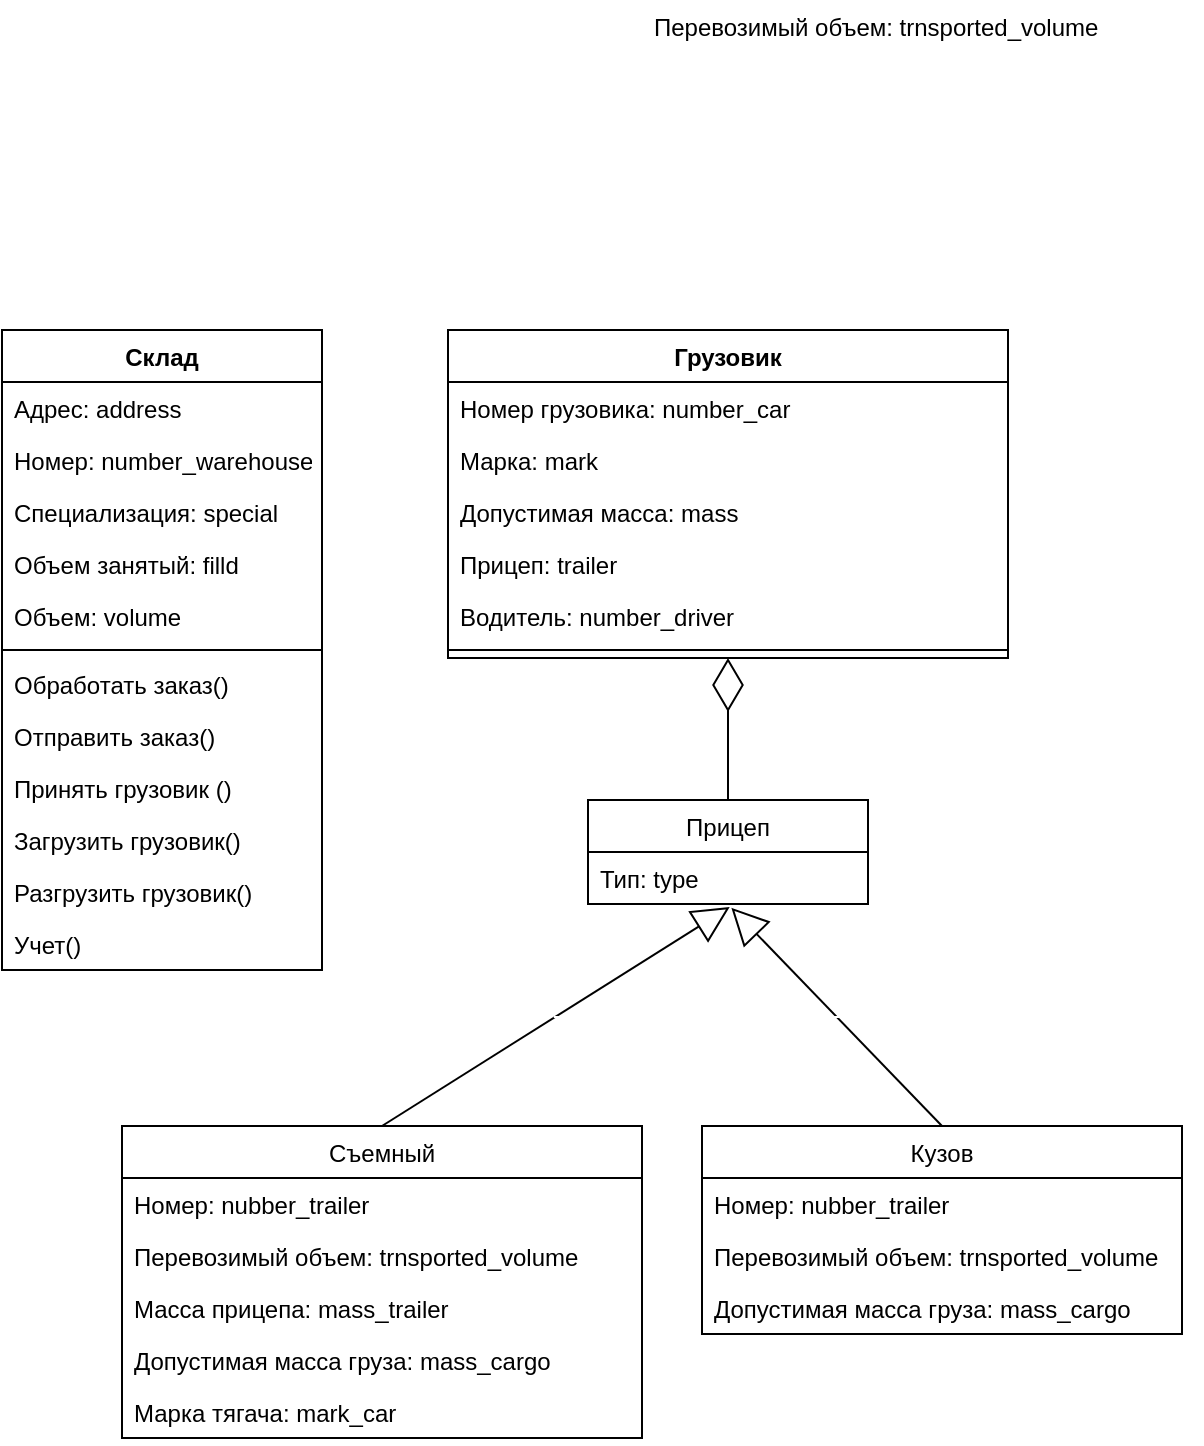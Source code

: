 <mxfile version="12.1.9" type="github" pages="1">
  <diagram id="NGD95aa_-Jsbr38sNdM5" name="Page-1">
    <mxGraphModel dx="854" dy="1637" grid="1" gridSize="10" guides="1" tooltips="1" connect="1" arrows="1" fold="1" page="1" pageScale="1" pageWidth="827" pageHeight="1169" math="0" shadow="0">
      <root>
        <mxCell id="0"/>
        <mxCell id="1" parent="0"/>
        <mxCell id="xU7I3kJ0ikv3llUq3RVz-10" value="Склад" style="swimlane;fontStyle=1;align=center;verticalAlign=top;childLayout=stackLayout;horizontal=1;startSize=26;horizontalStack=0;resizeParent=1;resizeParentMax=0;resizeLast=0;collapsible=1;marginBottom=0;" parent="1" vertex="1">
          <mxGeometry x="190" y="-905" width="160" height="320" as="geometry"/>
        </mxCell>
        <mxCell id="xU7I3kJ0ikv3llUq3RVz-14" value="Адрес: address" style="text;strokeColor=none;fillColor=none;align=left;verticalAlign=top;spacingLeft=4;spacingRight=4;overflow=hidden;rotatable=0;points=[[0,0.5],[1,0.5]];portConstraint=eastwest;" parent="xU7I3kJ0ikv3llUq3RVz-10" vertex="1">
          <mxGeometry y="26" width="160" height="26" as="geometry"/>
        </mxCell>
        <mxCell id="iKKsQ9cDpGdSeEaxgpq8-1" value="Номер: number_warehouse" style="text;strokeColor=none;fillColor=none;align=left;verticalAlign=top;spacingLeft=4;spacingRight=4;overflow=hidden;rotatable=0;points=[[0,0.5],[1,0.5]];portConstraint=eastwest;" vertex="1" parent="xU7I3kJ0ikv3llUq3RVz-10">
          <mxGeometry y="52" width="160" height="26" as="geometry"/>
        </mxCell>
        <mxCell id="xU7I3kJ0ikv3llUq3RVz-17" value="Специализация: special" style="text;strokeColor=none;fillColor=none;align=left;verticalAlign=top;spacingLeft=4;spacingRight=4;overflow=hidden;rotatable=0;points=[[0,0.5],[1,0.5]];portConstraint=eastwest;" parent="xU7I3kJ0ikv3llUq3RVz-10" vertex="1">
          <mxGeometry y="78" width="160" height="26" as="geometry"/>
        </mxCell>
        <mxCell id="xU7I3kJ0ikv3llUq3RVz-16" value="Объем занятый: filld" style="text;strokeColor=none;fillColor=none;align=left;verticalAlign=top;spacingLeft=4;spacingRight=4;overflow=hidden;rotatable=0;points=[[0,0.5],[1,0.5]];portConstraint=eastwest;" parent="xU7I3kJ0ikv3llUq3RVz-10" vertex="1">
          <mxGeometry y="104" width="160" height="26" as="geometry"/>
        </mxCell>
        <mxCell id="xU7I3kJ0ikv3llUq3RVz-15" value="Объем: volume" style="text;strokeColor=none;fillColor=none;align=left;verticalAlign=top;spacingLeft=4;spacingRight=4;overflow=hidden;rotatable=0;points=[[0,0.5],[1,0.5]];portConstraint=eastwest;" parent="xU7I3kJ0ikv3llUq3RVz-10" vertex="1">
          <mxGeometry y="130" width="160" height="26" as="geometry"/>
        </mxCell>
        <mxCell id="xU7I3kJ0ikv3llUq3RVz-12" value="" style="line;strokeWidth=1;fillColor=none;align=left;verticalAlign=middle;spacingTop=-1;spacingLeft=3;spacingRight=3;rotatable=0;labelPosition=right;points=[];portConstraint=eastwest;" parent="xU7I3kJ0ikv3llUq3RVz-10" vertex="1">
          <mxGeometry y="156" width="160" height="8" as="geometry"/>
        </mxCell>
        <mxCell id="xU7I3kJ0ikv3llUq3RVz-13" value="Обработать заказ()" style="text;strokeColor=none;fillColor=none;align=left;verticalAlign=top;spacingLeft=4;spacingRight=4;overflow=hidden;rotatable=0;points=[[0,0.5],[1,0.5]];portConstraint=eastwest;" parent="xU7I3kJ0ikv3llUq3RVz-10" vertex="1">
          <mxGeometry y="164" width="160" height="26" as="geometry"/>
        </mxCell>
        <mxCell id="xU7I3kJ0ikv3llUq3RVz-18" value="Отправить заказ()" style="text;strokeColor=none;fillColor=none;align=left;verticalAlign=top;spacingLeft=4;spacingRight=4;overflow=hidden;rotatable=0;points=[[0,0.5],[1,0.5]];portConstraint=eastwest;" parent="xU7I3kJ0ikv3llUq3RVz-10" vertex="1">
          <mxGeometry y="190" width="160" height="26" as="geometry"/>
        </mxCell>
        <mxCell id="xU7I3kJ0ikv3llUq3RVz-19" value="Принять грузовик ()" style="text;strokeColor=none;fillColor=none;align=left;verticalAlign=top;spacingLeft=4;spacingRight=4;overflow=hidden;rotatable=0;points=[[0,0.5],[1,0.5]];portConstraint=eastwest;" parent="xU7I3kJ0ikv3llUq3RVz-10" vertex="1">
          <mxGeometry y="216" width="160" height="26" as="geometry"/>
        </mxCell>
        <mxCell id="xU7I3kJ0ikv3llUq3RVz-20" value="Загрузить грузовик()" style="text;strokeColor=none;fillColor=none;align=left;verticalAlign=top;spacingLeft=4;spacingRight=4;overflow=hidden;rotatable=0;points=[[0,0.5],[1,0.5]];portConstraint=eastwest;" parent="xU7I3kJ0ikv3llUq3RVz-10" vertex="1">
          <mxGeometry y="242" width="160" height="26" as="geometry"/>
        </mxCell>
        <mxCell id="xU7I3kJ0ikv3llUq3RVz-21" value="Разгрузить грузовик()" style="text;strokeColor=none;fillColor=none;align=left;verticalAlign=top;spacingLeft=4;spacingRight=4;overflow=hidden;rotatable=0;points=[[0,0.5],[1,0.5]];portConstraint=eastwest;" parent="xU7I3kJ0ikv3llUq3RVz-10" vertex="1">
          <mxGeometry y="268" width="160" height="26" as="geometry"/>
        </mxCell>
        <mxCell id="xU7I3kJ0ikv3llUq3RVz-22" value="Учет()&#xa;" style="text;strokeColor=none;fillColor=none;align=left;verticalAlign=top;spacingLeft=4;spacingRight=4;overflow=hidden;rotatable=0;points=[[0,0.5],[1,0.5]];portConstraint=eastwest;" parent="xU7I3kJ0ikv3llUq3RVz-10" vertex="1">
          <mxGeometry y="294" width="160" height="26" as="geometry"/>
        </mxCell>
        <mxCell id="iKKsQ9cDpGdSeEaxgpq8-6" value="Грузовик" style="swimlane;fontStyle=1;align=center;verticalAlign=top;childLayout=stackLayout;horizontal=1;startSize=26;horizontalStack=0;resizeParent=1;resizeParentMax=0;resizeLast=0;collapsible=1;marginBottom=0;" vertex="1" parent="1">
          <mxGeometry x="413" y="-905" width="280" height="164" as="geometry"/>
        </mxCell>
        <mxCell id="iKKsQ9cDpGdSeEaxgpq8-15" value="Номер грузовика: number_car" style="text;strokeColor=none;fillColor=none;align=left;verticalAlign=top;spacingLeft=4;spacingRight=4;overflow=hidden;rotatable=0;points=[[0,0.5],[1,0.5]];portConstraint=eastwest;" vertex="1" parent="iKKsQ9cDpGdSeEaxgpq8-6">
          <mxGeometry y="26" width="280" height="26" as="geometry"/>
        </mxCell>
        <mxCell id="iKKsQ9cDpGdSeEaxgpq8-19" value="Марка: mark" style="text;strokeColor=none;fillColor=none;align=left;verticalAlign=top;spacingLeft=4;spacingRight=4;overflow=hidden;rotatable=0;points=[[0,0.5],[1,0.5]];portConstraint=eastwest;" vertex="1" parent="iKKsQ9cDpGdSeEaxgpq8-6">
          <mxGeometry y="52" width="280" height="26" as="geometry"/>
        </mxCell>
        <mxCell id="iKKsQ9cDpGdSeEaxgpq8-36" value="Допустимая масса: mass" style="text;strokeColor=none;fillColor=none;align=left;verticalAlign=top;spacingLeft=4;spacingRight=4;overflow=hidden;rotatable=0;points=[[0,0.5],[1,0.5]];portConstraint=eastwest;" vertex="1" parent="iKKsQ9cDpGdSeEaxgpq8-6">
          <mxGeometry y="78" width="280" height="26" as="geometry"/>
        </mxCell>
        <mxCell id="iKKsQ9cDpGdSeEaxgpq8-17" value="Прицеп: trailer" style="text;strokeColor=none;fillColor=none;align=left;verticalAlign=top;spacingLeft=4;spacingRight=4;overflow=hidden;rotatable=0;points=[[0,0.5],[1,0.5]];portConstraint=eastwest;" vertex="1" parent="iKKsQ9cDpGdSeEaxgpq8-6">
          <mxGeometry y="104" width="280" height="26" as="geometry"/>
        </mxCell>
        <mxCell id="iKKsQ9cDpGdSeEaxgpq8-16" value="Водитель: number_driver" style="text;strokeColor=none;fillColor=none;align=left;verticalAlign=top;spacingLeft=4;spacingRight=4;overflow=hidden;rotatable=0;points=[[0,0.5],[1,0.5]];portConstraint=eastwest;" vertex="1" parent="iKKsQ9cDpGdSeEaxgpq8-6">
          <mxGeometry y="130" width="280" height="26" as="geometry"/>
        </mxCell>
        <mxCell id="iKKsQ9cDpGdSeEaxgpq8-8" value="" style="line;strokeWidth=1;fillColor=none;align=left;verticalAlign=middle;spacingTop=-1;spacingLeft=3;spacingRight=3;rotatable=0;labelPosition=right;points=[];portConstraint=eastwest;" vertex="1" parent="iKKsQ9cDpGdSeEaxgpq8-6">
          <mxGeometry y="156" width="280" height="8" as="geometry"/>
        </mxCell>
        <mxCell id="iKKsQ9cDpGdSeEaxgpq8-18" value="Перевозимый объем: trnsported_volume" style="text;strokeColor=none;fillColor=none;align=left;verticalAlign=top;spacingLeft=4;spacingRight=4;overflow=hidden;rotatable=0;points=[[0,0.5],[1,0.5]];portConstraint=eastwest;" vertex="1" parent="1">
          <mxGeometry x="510" y="-1070" width="280" height="26" as="geometry"/>
        </mxCell>
        <mxCell id="iKKsQ9cDpGdSeEaxgpq8-20" value="Прицеп" style="swimlane;fontStyle=0;childLayout=stackLayout;horizontal=1;startSize=26;fillColor=none;horizontalStack=0;resizeParent=1;resizeParentMax=0;resizeLast=0;collapsible=1;marginBottom=0;" vertex="1" parent="1">
          <mxGeometry x="483" y="-670" width="140" height="52" as="geometry"/>
        </mxCell>
        <mxCell id="iKKsQ9cDpGdSeEaxgpq8-21" value="Тип: type" style="text;strokeColor=none;fillColor=none;align=left;verticalAlign=top;spacingLeft=4;spacingRight=4;overflow=hidden;rotatable=0;points=[[0,0.5],[1,0.5]];portConstraint=eastwest;" vertex="1" parent="iKKsQ9cDpGdSeEaxgpq8-20">
          <mxGeometry y="26" width="140" height="26" as="geometry"/>
        </mxCell>
        <mxCell id="iKKsQ9cDpGdSeEaxgpq8-28" value="Съемный" style="swimlane;fontStyle=0;childLayout=stackLayout;horizontal=1;startSize=26;fillColor=none;horizontalStack=0;resizeParent=1;resizeParentMax=0;resizeLast=0;collapsible=1;marginBottom=0;" vertex="1" parent="1">
          <mxGeometry x="250" y="-507" width="260" height="156" as="geometry"/>
        </mxCell>
        <mxCell id="iKKsQ9cDpGdSeEaxgpq8-29" value="Номер: nubber_trailer" style="text;strokeColor=none;fillColor=none;align=left;verticalAlign=top;spacingLeft=4;spacingRight=4;overflow=hidden;rotatable=0;points=[[0,0.5],[1,0.5]];portConstraint=eastwest;" vertex="1" parent="iKKsQ9cDpGdSeEaxgpq8-28">
          <mxGeometry y="26" width="260" height="26" as="geometry"/>
        </mxCell>
        <mxCell id="iKKsQ9cDpGdSeEaxgpq8-33" value="Перевозимый объем: trnsported_volume" style="text;strokeColor=none;fillColor=none;align=left;verticalAlign=top;spacingLeft=4;spacingRight=4;overflow=hidden;rotatable=0;points=[[0,0.5],[1,0.5]];portConstraint=eastwest;" vertex="1" parent="iKKsQ9cDpGdSeEaxgpq8-28">
          <mxGeometry y="52" width="260" height="26" as="geometry"/>
        </mxCell>
        <mxCell id="iKKsQ9cDpGdSeEaxgpq8-38" value="Масса прицепа: mass_trailer" style="text;strokeColor=none;fillColor=none;align=left;verticalAlign=top;spacingLeft=4;spacingRight=4;overflow=hidden;rotatable=0;points=[[0,0.5],[1,0.5]];portConstraint=eastwest;" vertex="1" parent="iKKsQ9cDpGdSeEaxgpq8-28">
          <mxGeometry y="78" width="260" height="26" as="geometry"/>
        </mxCell>
        <mxCell id="iKKsQ9cDpGdSeEaxgpq8-39" value="Допустимая масса груза: mass_cargo" style="text;strokeColor=none;fillColor=none;align=left;verticalAlign=top;spacingLeft=4;spacingRight=4;overflow=hidden;rotatable=0;points=[[0,0.5],[1,0.5]];portConstraint=eastwest;" vertex="1" parent="iKKsQ9cDpGdSeEaxgpq8-28">
          <mxGeometry y="104" width="260" height="26" as="geometry"/>
        </mxCell>
        <mxCell id="iKKsQ9cDpGdSeEaxgpq8-46" value="Марка тягача: mark_car" style="text;strokeColor=none;fillColor=none;align=left;verticalAlign=top;spacingLeft=4;spacingRight=4;overflow=hidden;rotatable=0;points=[[0,0.5],[1,0.5]];portConstraint=eastwest;" vertex="1" parent="iKKsQ9cDpGdSeEaxgpq8-28">
          <mxGeometry y="130" width="260" height="26" as="geometry"/>
        </mxCell>
        <mxCell id="iKKsQ9cDpGdSeEaxgpq8-30" value="Кузов" style="swimlane;fontStyle=0;childLayout=stackLayout;horizontal=1;startSize=26;fillColor=none;horizontalStack=0;resizeParent=1;resizeParentMax=0;resizeLast=0;collapsible=1;marginBottom=0;" vertex="1" parent="1">
          <mxGeometry x="540" y="-507" width="240" height="104" as="geometry"/>
        </mxCell>
        <mxCell id="iKKsQ9cDpGdSeEaxgpq8-34" value="Номер: nubber_trailer" style="text;strokeColor=none;fillColor=none;align=left;verticalAlign=top;spacingLeft=4;spacingRight=4;overflow=hidden;rotatable=0;points=[[0,0.5],[1,0.5]];portConstraint=eastwest;" vertex="1" parent="iKKsQ9cDpGdSeEaxgpq8-30">
          <mxGeometry y="26" width="240" height="26" as="geometry"/>
        </mxCell>
        <mxCell id="iKKsQ9cDpGdSeEaxgpq8-35" value="Перевозимый объем: trnsported_volume" style="text;strokeColor=none;fillColor=none;align=left;verticalAlign=top;spacingLeft=4;spacingRight=4;overflow=hidden;rotatable=0;points=[[0,0.5],[1,0.5]];portConstraint=eastwest;" vertex="1" parent="iKKsQ9cDpGdSeEaxgpq8-30">
          <mxGeometry y="52" width="240" height="26" as="geometry"/>
        </mxCell>
        <mxCell id="iKKsQ9cDpGdSeEaxgpq8-41" value="Допустимая масса груза: mass_cargo" style="text;strokeColor=none;fillColor=none;align=left;verticalAlign=top;spacingLeft=4;spacingRight=4;overflow=hidden;rotatable=0;points=[[0,0.5],[1,0.5]];portConstraint=eastwest;" vertex="1" parent="iKKsQ9cDpGdSeEaxgpq8-30">
          <mxGeometry y="78" width="240" height="26" as="geometry"/>
        </mxCell>
        <mxCell id="iKKsQ9cDpGdSeEaxgpq8-42" value="Extends" style="endArrow=block;endSize=16;endFill=0;html=1;exitX=0.5;exitY=0;exitDx=0;exitDy=0;entryX=0.506;entryY=1.059;entryDx=0;entryDy=0;entryPerimeter=0;fontSize=1;fontColor=#FFFFFF;" edge="1" parent="1" source="iKKsQ9cDpGdSeEaxgpq8-28" target="iKKsQ9cDpGdSeEaxgpq8-21">
          <mxGeometry width="160" relative="1" as="geometry">
            <mxPoint x="160" y="-500" as="sourcePoint"/>
            <mxPoint x="320" y="-500" as="targetPoint"/>
            <Array as="points"/>
          </mxGeometry>
        </mxCell>
        <mxCell id="iKKsQ9cDpGdSeEaxgpq8-44" value="Extends" style="endArrow=block;endSize=16;endFill=0;html=1;exitX=0.5;exitY=0;exitDx=0;exitDy=0;fontSize=1;fontColor=#FFFFFF;entryX=0.512;entryY=1.072;entryDx=0;entryDy=0;entryPerimeter=0;" edge="1" parent="1" source="iKKsQ9cDpGdSeEaxgpq8-30" target="iKKsQ9cDpGdSeEaxgpq8-21">
          <mxGeometry width="160" relative="1" as="geometry">
            <mxPoint x="520" y="-575" as="sourcePoint"/>
            <mxPoint x="560" y="-640" as="targetPoint"/>
            <Array as="points"/>
          </mxGeometry>
        </mxCell>
        <mxCell id="iKKsQ9cDpGdSeEaxgpq8-45" value="" style="endArrow=diamondThin;endFill=0;endSize=24;html=1;fontSize=1;fontColor=#FFFFFF;exitX=0.5;exitY=0;exitDx=0;exitDy=0;" edge="1" parent="1" source="iKKsQ9cDpGdSeEaxgpq8-20" target="iKKsQ9cDpGdSeEaxgpq8-8">
          <mxGeometry width="160" relative="1" as="geometry">
            <mxPoint x="540" y="-720" as="sourcePoint"/>
            <mxPoint x="700" y="-720" as="targetPoint"/>
          </mxGeometry>
        </mxCell>
      </root>
    </mxGraphModel>
  </diagram>
</mxfile>
